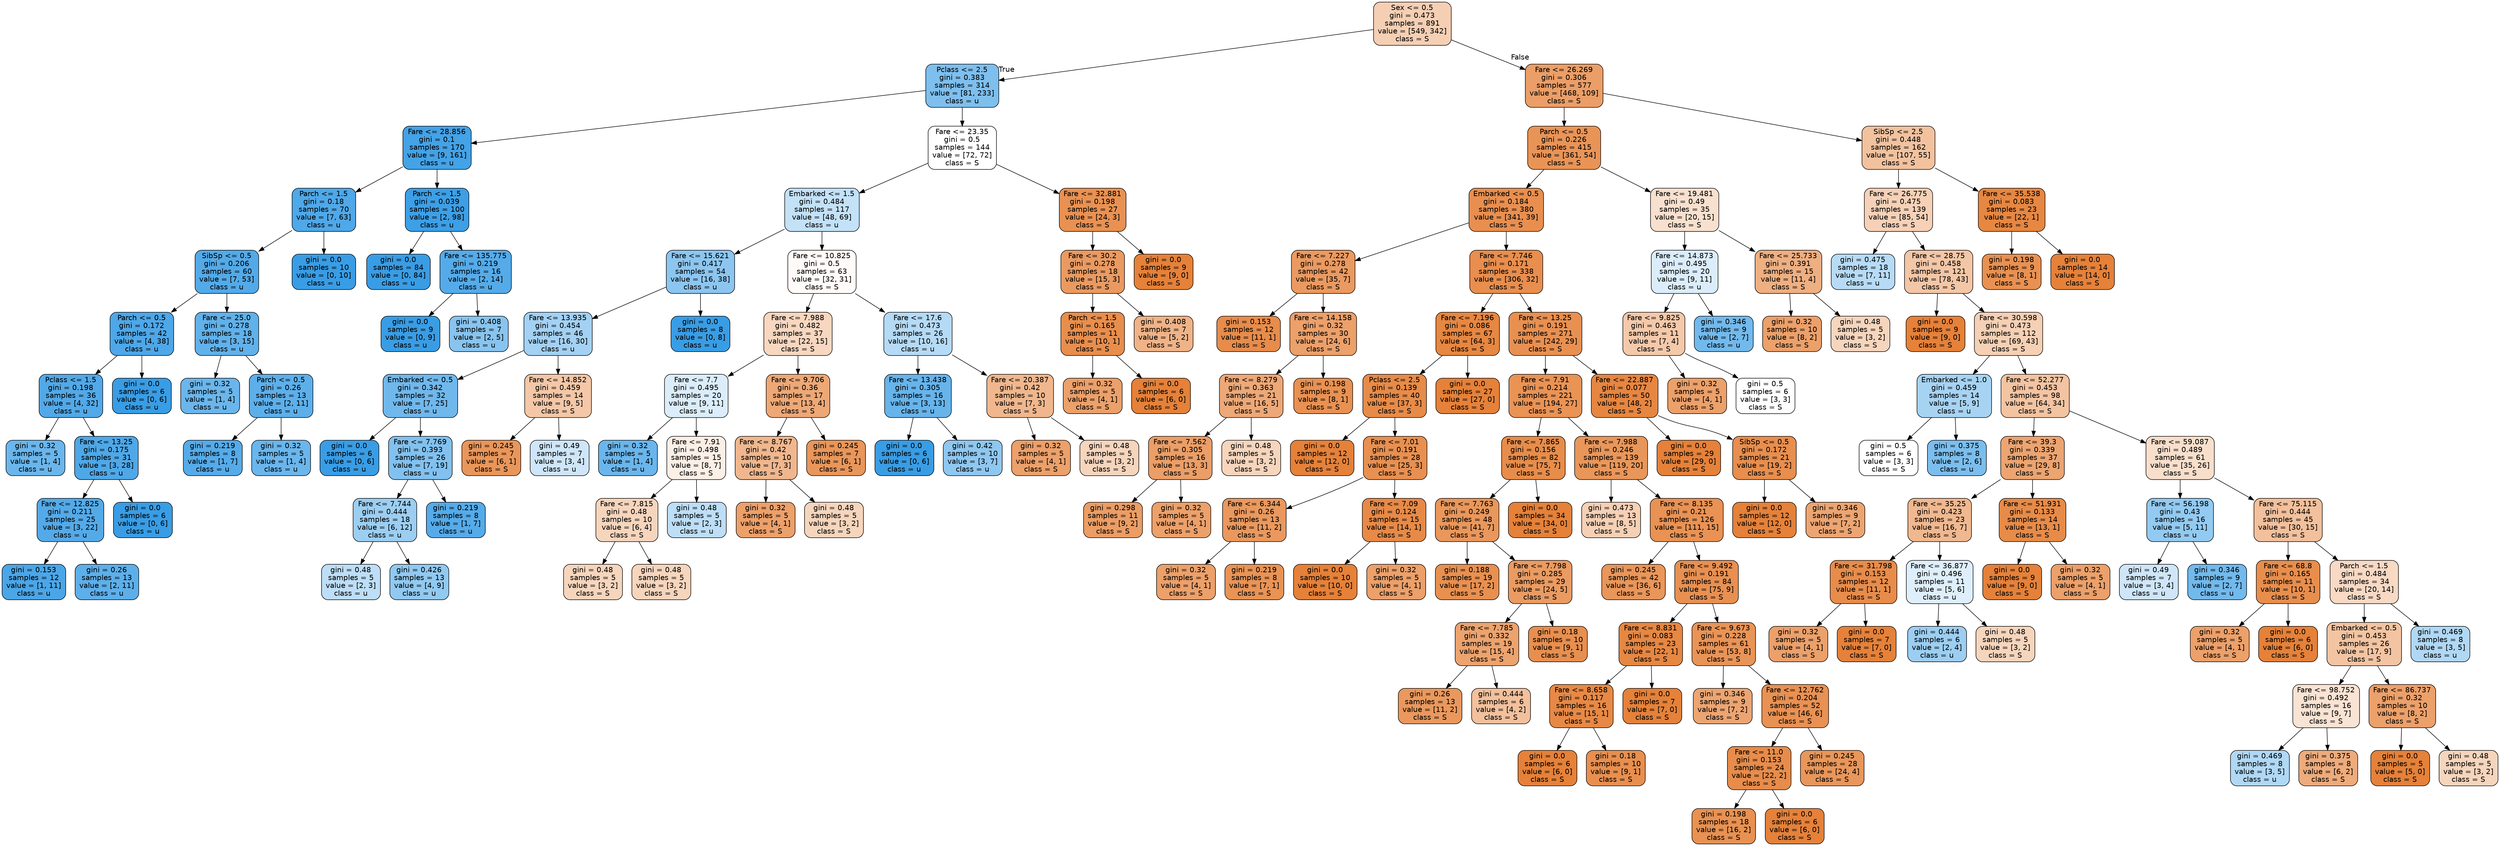 digraph Tree {
node [shape=box, style="filled, rounded", color="black", fontname=helvetica] ;
edge [fontname=helvetica] ;
0 [label="Sex <= 0.5\ngini = 0.473\nsamples = 891\nvalue = [549, 342]\nclass = S", fillcolor="#f5cfb4"] ;
1 [label="Pclass <= 2.5\ngini = 0.383\nsamples = 314\nvalue = [81, 233]\nclass = u", fillcolor="#7ebfee"] ;
0 -> 1 [labeldistance=2.5, labelangle=45, headlabel="True"] ;
2 [label="Fare <= 28.856\ngini = 0.1\nsamples = 170\nvalue = [9, 161]\nclass = u", fillcolor="#44a2e6"] ;
1 -> 2 ;
3 [label="Parch <= 1.5\ngini = 0.18\nsamples = 70\nvalue = [7, 63]\nclass = u", fillcolor="#4fa8e8"] ;
2 -> 3 ;
4 [label="SibSp <= 0.5\ngini = 0.206\nsamples = 60\nvalue = [7, 53]\nclass = u", fillcolor="#53aae8"] ;
3 -> 4 ;
5 [label="Parch <= 0.5\ngini = 0.172\nsamples = 42\nvalue = [4, 38]\nclass = u", fillcolor="#4ea7e8"] ;
4 -> 5 ;
6 [label="Pclass <= 1.5\ngini = 0.198\nsamples = 36\nvalue = [4, 32]\nclass = u", fillcolor="#52a9e8"] ;
5 -> 6 ;
7 [label="gini = 0.32\nsamples = 5\nvalue = [1, 4]\nclass = u", fillcolor="#6ab6ec"] ;
6 -> 7 ;
8 [label="Fare <= 13.25\ngini = 0.175\nsamples = 31\nvalue = [3, 28]\nclass = u", fillcolor="#4ea8e8"] ;
6 -> 8 ;
9 [label="Fare <= 12.825\ngini = 0.211\nsamples = 25\nvalue = [3, 22]\nclass = u", fillcolor="#54aae9"] ;
8 -> 9 ;
10 [label="gini = 0.153\nsamples = 12\nvalue = [1, 11]\nclass = u", fillcolor="#4ba6e7"] ;
9 -> 10 ;
11 [label="gini = 0.26\nsamples = 13\nvalue = [2, 11]\nclass = u", fillcolor="#5dafea"] ;
9 -> 11 ;
12 [label="gini = 0.0\nsamples = 6\nvalue = [0, 6]\nclass = u", fillcolor="#399de5"] ;
8 -> 12 ;
13 [label="gini = 0.0\nsamples = 6\nvalue = [0, 6]\nclass = u", fillcolor="#399de5"] ;
5 -> 13 ;
14 [label="Fare <= 25.0\ngini = 0.278\nsamples = 18\nvalue = [3, 15]\nclass = u", fillcolor="#61b1ea"] ;
4 -> 14 ;
15 [label="gini = 0.32\nsamples = 5\nvalue = [1, 4]\nclass = u", fillcolor="#6ab6ec"] ;
14 -> 15 ;
16 [label="Parch <= 0.5\ngini = 0.26\nsamples = 13\nvalue = [2, 11]\nclass = u", fillcolor="#5dafea"] ;
14 -> 16 ;
17 [label="gini = 0.219\nsamples = 8\nvalue = [1, 7]\nclass = u", fillcolor="#55abe9"] ;
16 -> 17 ;
18 [label="gini = 0.32\nsamples = 5\nvalue = [1, 4]\nclass = u", fillcolor="#6ab6ec"] ;
16 -> 18 ;
19 [label="gini = 0.0\nsamples = 10\nvalue = [0, 10]\nclass = u", fillcolor="#399de5"] ;
3 -> 19 ;
20 [label="Parch <= 1.5\ngini = 0.039\nsamples = 100\nvalue = [2, 98]\nclass = u", fillcolor="#3d9fe6"] ;
2 -> 20 ;
21 [label="gini = 0.0\nsamples = 84\nvalue = [0, 84]\nclass = u", fillcolor="#399de5"] ;
20 -> 21 ;
22 [label="Fare <= 135.775\ngini = 0.219\nsamples = 16\nvalue = [2, 14]\nclass = u", fillcolor="#55abe9"] ;
20 -> 22 ;
23 [label="gini = 0.0\nsamples = 9\nvalue = [0, 9]\nclass = u", fillcolor="#399de5"] ;
22 -> 23 ;
24 [label="gini = 0.408\nsamples = 7\nvalue = [2, 5]\nclass = u", fillcolor="#88c4ef"] ;
22 -> 24 ;
25 [label="Fare <= 23.35\ngini = 0.5\nsamples = 144\nvalue = [72, 72]\nclass = S", fillcolor="#ffffff"] ;
1 -> 25 ;
26 [label="Embarked <= 1.5\ngini = 0.484\nsamples = 117\nvalue = [48, 69]\nclass = u", fillcolor="#c3e1f7"] ;
25 -> 26 ;
27 [label="Fare <= 15.621\ngini = 0.417\nsamples = 54\nvalue = [16, 38]\nclass = u", fillcolor="#8cc6f0"] ;
26 -> 27 ;
28 [label="Fare <= 13.935\ngini = 0.454\nsamples = 46\nvalue = [16, 30]\nclass = u", fillcolor="#a3d1f3"] ;
27 -> 28 ;
29 [label="Embarked <= 0.5\ngini = 0.342\nsamples = 32\nvalue = [7, 25]\nclass = u", fillcolor="#70b8ec"] ;
28 -> 29 ;
30 [label="gini = 0.0\nsamples = 6\nvalue = [0, 6]\nclass = u", fillcolor="#399de5"] ;
29 -> 30 ;
31 [label="Fare <= 7.769\ngini = 0.393\nsamples = 26\nvalue = [7, 19]\nclass = u", fillcolor="#82c1ef"] ;
29 -> 31 ;
32 [label="Fare <= 7.744\ngini = 0.444\nsamples = 18\nvalue = [6, 12]\nclass = u", fillcolor="#9ccef2"] ;
31 -> 32 ;
33 [label="gini = 0.48\nsamples = 5\nvalue = [2, 3]\nclass = u", fillcolor="#bddef6"] ;
32 -> 33 ;
34 [label="gini = 0.426\nsamples = 13\nvalue = [4, 9]\nclass = u", fillcolor="#91c9f1"] ;
32 -> 34 ;
35 [label="gini = 0.219\nsamples = 8\nvalue = [1, 7]\nclass = u", fillcolor="#55abe9"] ;
31 -> 35 ;
36 [label="Fare <= 14.852\ngini = 0.459\nsamples = 14\nvalue = [9, 5]\nclass = S", fillcolor="#f3c7a7"] ;
28 -> 36 ;
37 [label="gini = 0.245\nsamples = 7\nvalue = [6, 1]\nclass = S", fillcolor="#e9965a"] ;
36 -> 37 ;
38 [label="gini = 0.49\nsamples = 7\nvalue = [3, 4]\nclass = u", fillcolor="#cee6f8"] ;
36 -> 38 ;
39 [label="gini = 0.0\nsamples = 8\nvalue = [0, 8]\nclass = u", fillcolor="#399de5"] ;
27 -> 39 ;
40 [label="Fare <= 10.825\ngini = 0.5\nsamples = 63\nvalue = [32, 31]\nclass = S", fillcolor="#fefbf9"] ;
26 -> 40 ;
41 [label="Fare <= 7.988\ngini = 0.482\nsamples = 37\nvalue = [22, 15]\nclass = S", fillcolor="#f7d7c0"] ;
40 -> 41 ;
42 [label="Fare <= 7.7\ngini = 0.495\nsamples = 20\nvalue = [9, 11]\nclass = u", fillcolor="#dbedfa"] ;
41 -> 42 ;
43 [label="gini = 0.32\nsamples = 5\nvalue = [1, 4]\nclass = u", fillcolor="#6ab6ec"] ;
42 -> 43 ;
44 [label="Fare <= 7.91\ngini = 0.498\nsamples = 15\nvalue = [8, 7]\nclass = S", fillcolor="#fcefe6"] ;
42 -> 44 ;
45 [label="Fare <= 7.815\ngini = 0.48\nsamples = 10\nvalue = [6, 4]\nclass = S", fillcolor="#f6d5bd"] ;
44 -> 45 ;
46 [label="gini = 0.48\nsamples = 5\nvalue = [3, 2]\nclass = S", fillcolor="#f6d5bd"] ;
45 -> 46 ;
47 [label="gini = 0.48\nsamples = 5\nvalue = [3, 2]\nclass = S", fillcolor="#f6d5bd"] ;
45 -> 47 ;
48 [label="gini = 0.48\nsamples = 5\nvalue = [2, 3]\nclass = u", fillcolor="#bddef6"] ;
44 -> 48 ;
49 [label="Fare <= 9.706\ngini = 0.36\nsamples = 17\nvalue = [13, 4]\nclass = S", fillcolor="#eda876"] ;
41 -> 49 ;
50 [label="Fare <= 8.767\ngini = 0.42\nsamples = 10\nvalue = [7, 3]\nclass = S", fillcolor="#f0b78e"] ;
49 -> 50 ;
51 [label="gini = 0.32\nsamples = 5\nvalue = [4, 1]\nclass = S", fillcolor="#eca06a"] ;
50 -> 51 ;
52 [label="gini = 0.48\nsamples = 5\nvalue = [3, 2]\nclass = S", fillcolor="#f6d5bd"] ;
50 -> 52 ;
53 [label="gini = 0.245\nsamples = 7\nvalue = [6, 1]\nclass = S", fillcolor="#e9965a"] ;
49 -> 53 ;
54 [label="Fare <= 17.6\ngini = 0.473\nsamples = 26\nvalue = [10, 16]\nclass = u", fillcolor="#b5daf5"] ;
40 -> 54 ;
55 [label="Fare <= 13.438\ngini = 0.305\nsamples = 16\nvalue = [3, 13]\nclass = u", fillcolor="#67b4eb"] ;
54 -> 55 ;
56 [label="gini = 0.0\nsamples = 6\nvalue = [0, 6]\nclass = u", fillcolor="#399de5"] ;
55 -> 56 ;
57 [label="gini = 0.42\nsamples = 10\nvalue = [3, 7]\nclass = u", fillcolor="#8ec7f0"] ;
55 -> 57 ;
58 [label="Fare <= 20.387\ngini = 0.42\nsamples = 10\nvalue = [7, 3]\nclass = S", fillcolor="#f0b78e"] ;
54 -> 58 ;
59 [label="gini = 0.32\nsamples = 5\nvalue = [4, 1]\nclass = S", fillcolor="#eca06a"] ;
58 -> 59 ;
60 [label="gini = 0.48\nsamples = 5\nvalue = [3, 2]\nclass = S", fillcolor="#f6d5bd"] ;
58 -> 60 ;
61 [label="Fare <= 32.881\ngini = 0.198\nsamples = 27\nvalue = [24, 3]\nclass = S", fillcolor="#e89152"] ;
25 -> 61 ;
62 [label="Fare <= 30.2\ngini = 0.278\nsamples = 18\nvalue = [15, 3]\nclass = S", fillcolor="#ea9a61"] ;
61 -> 62 ;
63 [label="Parch <= 1.5\ngini = 0.165\nsamples = 11\nvalue = [10, 1]\nclass = S", fillcolor="#e88e4d"] ;
62 -> 63 ;
64 [label="gini = 0.32\nsamples = 5\nvalue = [4, 1]\nclass = S", fillcolor="#eca06a"] ;
63 -> 64 ;
65 [label="gini = 0.0\nsamples = 6\nvalue = [6, 0]\nclass = S", fillcolor="#e58139"] ;
63 -> 65 ;
66 [label="gini = 0.408\nsamples = 7\nvalue = [5, 2]\nclass = S", fillcolor="#efb388"] ;
62 -> 66 ;
67 [label="gini = 0.0\nsamples = 9\nvalue = [9, 0]\nclass = S", fillcolor="#e58139"] ;
61 -> 67 ;
68 [label="Fare <= 26.269\ngini = 0.306\nsamples = 577\nvalue = [468, 109]\nclass = S", fillcolor="#eb9e67"] ;
0 -> 68 [labeldistance=2.5, labelangle=-45, headlabel="False"] ;
69 [label="Parch <= 0.5\ngini = 0.226\nsamples = 415\nvalue = [361, 54]\nclass = S", fillcolor="#e99457"] ;
68 -> 69 ;
70 [label="Embarked <= 0.5\ngini = 0.184\nsamples = 380\nvalue = [341, 39]\nclass = S", fillcolor="#e88f50"] ;
69 -> 70 ;
71 [label="Fare <= 7.227\ngini = 0.278\nsamples = 42\nvalue = [35, 7]\nclass = S", fillcolor="#ea9a61"] ;
70 -> 71 ;
72 [label="gini = 0.153\nsamples = 12\nvalue = [11, 1]\nclass = S", fillcolor="#e78c4b"] ;
71 -> 72 ;
73 [label="Fare <= 14.158\ngini = 0.32\nsamples = 30\nvalue = [24, 6]\nclass = S", fillcolor="#eca06a"] ;
71 -> 73 ;
74 [label="Fare <= 8.279\ngini = 0.363\nsamples = 21\nvalue = [16, 5]\nclass = S", fillcolor="#eda877"] ;
73 -> 74 ;
75 [label="Fare <= 7.562\ngini = 0.305\nsamples = 16\nvalue = [13, 3]\nclass = S", fillcolor="#eb9e67"] ;
74 -> 75 ;
76 [label="gini = 0.298\nsamples = 11\nvalue = [9, 2]\nclass = S", fillcolor="#eb9d65"] ;
75 -> 76 ;
77 [label="gini = 0.32\nsamples = 5\nvalue = [4, 1]\nclass = S", fillcolor="#eca06a"] ;
75 -> 77 ;
78 [label="gini = 0.48\nsamples = 5\nvalue = [3, 2]\nclass = S", fillcolor="#f6d5bd"] ;
74 -> 78 ;
79 [label="gini = 0.198\nsamples = 9\nvalue = [8, 1]\nclass = S", fillcolor="#e89152"] ;
73 -> 79 ;
80 [label="Fare <= 7.746\ngini = 0.171\nsamples = 338\nvalue = [306, 32]\nclass = S", fillcolor="#e88e4e"] ;
70 -> 80 ;
81 [label="Fare <= 7.196\ngini = 0.086\nsamples = 67\nvalue = [64, 3]\nclass = S", fillcolor="#e68742"] ;
80 -> 81 ;
82 [label="Pclass <= 2.5\ngini = 0.139\nsamples = 40\nvalue = [37, 3]\nclass = S", fillcolor="#e78b49"] ;
81 -> 82 ;
83 [label="gini = 0.0\nsamples = 12\nvalue = [12, 0]\nclass = S", fillcolor="#e58139"] ;
82 -> 83 ;
84 [label="Fare <= 7.01\ngini = 0.191\nsamples = 28\nvalue = [25, 3]\nclass = S", fillcolor="#e89051"] ;
82 -> 84 ;
85 [label="Fare <= 6.344\ngini = 0.26\nsamples = 13\nvalue = [11, 2]\nclass = S", fillcolor="#ea985d"] ;
84 -> 85 ;
86 [label="gini = 0.32\nsamples = 5\nvalue = [4, 1]\nclass = S", fillcolor="#eca06a"] ;
85 -> 86 ;
87 [label="gini = 0.219\nsamples = 8\nvalue = [7, 1]\nclass = S", fillcolor="#e99355"] ;
85 -> 87 ;
88 [label="Fare <= 7.09\ngini = 0.124\nsamples = 15\nvalue = [14, 1]\nclass = S", fillcolor="#e78a47"] ;
84 -> 88 ;
89 [label="gini = 0.0\nsamples = 10\nvalue = [10, 0]\nclass = S", fillcolor="#e58139"] ;
88 -> 89 ;
90 [label="gini = 0.32\nsamples = 5\nvalue = [4, 1]\nclass = S", fillcolor="#eca06a"] ;
88 -> 90 ;
91 [label="gini = 0.0\nsamples = 27\nvalue = [27, 0]\nclass = S", fillcolor="#e58139"] ;
81 -> 91 ;
92 [label="Fare <= 13.25\ngini = 0.191\nsamples = 271\nvalue = [242, 29]\nclass = S", fillcolor="#e89051"] ;
80 -> 92 ;
93 [label="Fare <= 7.91\ngini = 0.214\nsamples = 221\nvalue = [194, 27]\nclass = S", fillcolor="#e99355"] ;
92 -> 93 ;
94 [label="Fare <= 7.865\ngini = 0.156\nsamples = 82\nvalue = [75, 7]\nclass = S", fillcolor="#e78d4b"] ;
93 -> 94 ;
95 [label="Fare <= 7.763\ngini = 0.249\nsamples = 48\nvalue = [41, 7]\nclass = S", fillcolor="#e9975b"] ;
94 -> 95 ;
96 [label="gini = 0.188\nsamples = 19\nvalue = [17, 2]\nclass = S", fillcolor="#e89050"] ;
95 -> 96 ;
97 [label="Fare <= 7.798\ngini = 0.285\nsamples = 29\nvalue = [24, 5]\nclass = S", fillcolor="#ea9b62"] ;
95 -> 97 ;
98 [label="Fare <= 7.785\ngini = 0.332\nsamples = 19\nvalue = [15, 4]\nclass = S", fillcolor="#eca36e"] ;
97 -> 98 ;
99 [label="gini = 0.26\nsamples = 13\nvalue = [11, 2]\nclass = S", fillcolor="#ea985d"] ;
98 -> 99 ;
100 [label="gini = 0.444\nsamples = 6\nvalue = [4, 2]\nclass = S", fillcolor="#f2c09c"] ;
98 -> 100 ;
101 [label="gini = 0.18\nsamples = 10\nvalue = [9, 1]\nclass = S", fillcolor="#e88f4f"] ;
97 -> 101 ;
102 [label="gini = 0.0\nsamples = 34\nvalue = [34, 0]\nclass = S", fillcolor="#e58139"] ;
94 -> 102 ;
103 [label="Fare <= 7.988\ngini = 0.246\nsamples = 139\nvalue = [119, 20]\nclass = S", fillcolor="#e9965a"] ;
93 -> 103 ;
104 [label="gini = 0.473\nsamples = 13\nvalue = [8, 5]\nclass = S", fillcolor="#f5d0b5"] ;
103 -> 104 ;
105 [label="Fare <= 8.135\ngini = 0.21\nsamples = 126\nvalue = [111, 15]\nclass = S", fillcolor="#e99254"] ;
103 -> 105 ;
106 [label="gini = 0.245\nsamples = 42\nvalue = [36, 6]\nclass = S", fillcolor="#e9965a"] ;
105 -> 106 ;
107 [label="Fare <= 9.492\ngini = 0.191\nsamples = 84\nvalue = [75, 9]\nclass = S", fillcolor="#e89051"] ;
105 -> 107 ;
108 [label="Fare <= 8.831\ngini = 0.083\nsamples = 23\nvalue = [22, 1]\nclass = S", fillcolor="#e68742"] ;
107 -> 108 ;
109 [label="Fare <= 8.658\ngini = 0.117\nsamples = 16\nvalue = [15, 1]\nclass = S", fillcolor="#e78946"] ;
108 -> 109 ;
110 [label="gini = 0.0\nsamples = 6\nvalue = [6, 0]\nclass = S", fillcolor="#e58139"] ;
109 -> 110 ;
111 [label="gini = 0.18\nsamples = 10\nvalue = [9, 1]\nclass = S", fillcolor="#e88f4f"] ;
109 -> 111 ;
112 [label="gini = 0.0\nsamples = 7\nvalue = [7, 0]\nclass = S", fillcolor="#e58139"] ;
108 -> 112 ;
113 [label="Fare <= 9.673\ngini = 0.228\nsamples = 61\nvalue = [53, 8]\nclass = S", fillcolor="#e99457"] ;
107 -> 113 ;
114 [label="gini = 0.346\nsamples = 9\nvalue = [7, 2]\nclass = S", fillcolor="#eca572"] ;
113 -> 114 ;
115 [label="Fare <= 12.762\ngini = 0.204\nsamples = 52\nvalue = [46, 6]\nclass = S", fillcolor="#e89153"] ;
113 -> 115 ;
116 [label="Fare <= 11.0\ngini = 0.153\nsamples = 24\nvalue = [22, 2]\nclass = S", fillcolor="#e78c4b"] ;
115 -> 116 ;
117 [label="gini = 0.198\nsamples = 18\nvalue = [16, 2]\nclass = S", fillcolor="#e89152"] ;
116 -> 117 ;
118 [label="gini = 0.0\nsamples = 6\nvalue = [6, 0]\nclass = S", fillcolor="#e58139"] ;
116 -> 118 ;
119 [label="gini = 0.245\nsamples = 28\nvalue = [24, 4]\nclass = S", fillcolor="#e9965a"] ;
115 -> 119 ;
120 [label="Fare <= 22.887\ngini = 0.077\nsamples = 50\nvalue = [48, 2]\nclass = S", fillcolor="#e68641"] ;
92 -> 120 ;
121 [label="gini = 0.0\nsamples = 29\nvalue = [29, 0]\nclass = S", fillcolor="#e58139"] ;
120 -> 121 ;
122 [label="SibSp <= 0.5\ngini = 0.172\nsamples = 21\nvalue = [19, 2]\nclass = S", fillcolor="#e88e4e"] ;
120 -> 122 ;
123 [label="gini = 0.0\nsamples = 12\nvalue = [12, 0]\nclass = S", fillcolor="#e58139"] ;
122 -> 123 ;
124 [label="gini = 0.346\nsamples = 9\nvalue = [7, 2]\nclass = S", fillcolor="#eca572"] ;
122 -> 124 ;
125 [label="Fare <= 19.481\ngini = 0.49\nsamples = 35\nvalue = [20, 15]\nclass = S", fillcolor="#f8e0ce"] ;
69 -> 125 ;
126 [label="Fare <= 14.873\ngini = 0.495\nsamples = 20\nvalue = [9, 11]\nclass = u", fillcolor="#dbedfa"] ;
125 -> 126 ;
127 [label="Fare <= 9.825\ngini = 0.463\nsamples = 11\nvalue = [7, 4]\nclass = S", fillcolor="#f4c9aa"] ;
126 -> 127 ;
128 [label="gini = 0.32\nsamples = 5\nvalue = [4, 1]\nclass = S", fillcolor="#eca06a"] ;
127 -> 128 ;
129 [label="gini = 0.5\nsamples = 6\nvalue = [3, 3]\nclass = S", fillcolor="#ffffff"] ;
127 -> 129 ;
130 [label="gini = 0.346\nsamples = 9\nvalue = [2, 7]\nclass = u", fillcolor="#72b9ec"] ;
126 -> 130 ;
131 [label="Fare <= 25.733\ngini = 0.391\nsamples = 15\nvalue = [11, 4]\nclass = S", fillcolor="#eeaf81"] ;
125 -> 131 ;
132 [label="gini = 0.32\nsamples = 10\nvalue = [8, 2]\nclass = S", fillcolor="#eca06a"] ;
131 -> 132 ;
133 [label="gini = 0.48\nsamples = 5\nvalue = [3, 2]\nclass = S", fillcolor="#f6d5bd"] ;
131 -> 133 ;
134 [label="SibSp <= 2.5\ngini = 0.448\nsamples = 162\nvalue = [107, 55]\nclass = S", fillcolor="#f2c29f"] ;
68 -> 134 ;
135 [label="Fare <= 26.775\ngini = 0.475\nsamples = 139\nvalue = [85, 54]\nclass = S", fillcolor="#f6d1b7"] ;
134 -> 135 ;
136 [label="gini = 0.475\nsamples = 18\nvalue = [7, 11]\nclass = u", fillcolor="#b7dbf6"] ;
135 -> 136 ;
137 [label="Fare <= 28.75\ngini = 0.458\nsamples = 121\nvalue = [78, 43]\nclass = S", fillcolor="#f3c6a6"] ;
135 -> 137 ;
138 [label="gini = 0.0\nsamples = 9\nvalue = [9, 0]\nclass = S", fillcolor="#e58139"] ;
137 -> 138 ;
139 [label="Fare <= 30.598\ngini = 0.473\nsamples = 112\nvalue = [69, 43]\nclass = S", fillcolor="#f5d0b4"] ;
137 -> 139 ;
140 [label="Embarked <= 1.0\ngini = 0.459\nsamples = 14\nvalue = [5, 9]\nclass = u", fillcolor="#a7d3f3"] ;
139 -> 140 ;
141 [label="gini = 0.5\nsamples = 6\nvalue = [3, 3]\nclass = S", fillcolor="#ffffff"] ;
140 -> 141 ;
142 [label="gini = 0.375\nsamples = 8\nvalue = [2, 6]\nclass = u", fillcolor="#7bbeee"] ;
140 -> 142 ;
143 [label="Fare <= 52.277\ngini = 0.453\nsamples = 98\nvalue = [64, 34]\nclass = S", fillcolor="#f3c4a2"] ;
139 -> 143 ;
144 [label="Fare <= 39.3\ngini = 0.339\nsamples = 37\nvalue = [29, 8]\nclass = S", fillcolor="#eca470"] ;
143 -> 144 ;
145 [label="Fare <= 35.25\ngini = 0.423\nsamples = 23\nvalue = [16, 7]\nclass = S", fillcolor="#f0b890"] ;
144 -> 145 ;
146 [label="Fare <= 31.798\ngini = 0.153\nsamples = 12\nvalue = [11, 1]\nclass = S", fillcolor="#e78c4b"] ;
145 -> 146 ;
147 [label="gini = 0.32\nsamples = 5\nvalue = [4, 1]\nclass = S", fillcolor="#eca06a"] ;
146 -> 147 ;
148 [label="gini = 0.0\nsamples = 7\nvalue = [7, 0]\nclass = S", fillcolor="#e58139"] ;
146 -> 148 ;
149 [label="Fare <= 36.877\ngini = 0.496\nsamples = 11\nvalue = [5, 6]\nclass = u", fillcolor="#deeffb"] ;
145 -> 149 ;
150 [label="gini = 0.444\nsamples = 6\nvalue = [2, 4]\nclass = u", fillcolor="#9ccef2"] ;
149 -> 150 ;
151 [label="gini = 0.48\nsamples = 5\nvalue = [3, 2]\nclass = S", fillcolor="#f6d5bd"] ;
149 -> 151 ;
152 [label="Fare <= 51.931\ngini = 0.133\nsamples = 14\nvalue = [13, 1]\nclass = S", fillcolor="#e78b48"] ;
144 -> 152 ;
153 [label="gini = 0.0\nsamples = 9\nvalue = [9, 0]\nclass = S", fillcolor="#e58139"] ;
152 -> 153 ;
154 [label="gini = 0.32\nsamples = 5\nvalue = [4, 1]\nclass = S", fillcolor="#eca06a"] ;
152 -> 154 ;
155 [label="Fare <= 59.087\ngini = 0.489\nsamples = 61\nvalue = [35, 26]\nclass = S", fillcolor="#f8dfcc"] ;
143 -> 155 ;
156 [label="Fare <= 56.198\ngini = 0.43\nsamples = 16\nvalue = [5, 11]\nclass = u", fillcolor="#93caf1"] ;
155 -> 156 ;
157 [label="gini = 0.49\nsamples = 7\nvalue = [3, 4]\nclass = u", fillcolor="#cee6f8"] ;
156 -> 157 ;
158 [label="gini = 0.346\nsamples = 9\nvalue = [2, 7]\nclass = u", fillcolor="#72b9ec"] ;
156 -> 158 ;
159 [label="Fare <= 75.115\ngini = 0.444\nsamples = 45\nvalue = [30, 15]\nclass = S", fillcolor="#f2c09c"] ;
155 -> 159 ;
160 [label="Fare <= 68.8\ngini = 0.165\nsamples = 11\nvalue = [10, 1]\nclass = S", fillcolor="#e88e4d"] ;
159 -> 160 ;
161 [label="gini = 0.32\nsamples = 5\nvalue = [4, 1]\nclass = S", fillcolor="#eca06a"] ;
160 -> 161 ;
162 [label="gini = 0.0\nsamples = 6\nvalue = [6, 0]\nclass = S", fillcolor="#e58139"] ;
160 -> 162 ;
163 [label="Parch <= 1.5\ngini = 0.484\nsamples = 34\nvalue = [20, 14]\nclass = S", fillcolor="#f7d9c4"] ;
159 -> 163 ;
164 [label="Embarked <= 0.5\ngini = 0.453\nsamples = 26\nvalue = [17, 9]\nclass = S", fillcolor="#f3c4a2"] ;
163 -> 164 ;
165 [label="Fare <= 98.752\ngini = 0.492\nsamples = 16\nvalue = [9, 7]\nclass = S", fillcolor="#f9e3d3"] ;
164 -> 165 ;
166 [label="gini = 0.469\nsamples = 8\nvalue = [3, 5]\nclass = u", fillcolor="#b0d8f5"] ;
165 -> 166 ;
167 [label="gini = 0.375\nsamples = 8\nvalue = [6, 2]\nclass = S", fillcolor="#eeab7b"] ;
165 -> 167 ;
168 [label="Fare <= 86.737\ngini = 0.32\nsamples = 10\nvalue = [8, 2]\nclass = S", fillcolor="#eca06a"] ;
164 -> 168 ;
169 [label="gini = 0.0\nsamples = 5\nvalue = [5, 0]\nclass = S", fillcolor="#e58139"] ;
168 -> 169 ;
170 [label="gini = 0.48\nsamples = 5\nvalue = [3, 2]\nclass = S", fillcolor="#f6d5bd"] ;
168 -> 170 ;
171 [label="gini = 0.469\nsamples = 8\nvalue = [3, 5]\nclass = u", fillcolor="#b0d8f5"] ;
163 -> 171 ;
172 [label="Fare <= 35.538\ngini = 0.083\nsamples = 23\nvalue = [22, 1]\nclass = S", fillcolor="#e68742"] ;
134 -> 172 ;
173 [label="gini = 0.198\nsamples = 9\nvalue = [8, 1]\nclass = S", fillcolor="#e89152"] ;
172 -> 173 ;
174 [label="gini = 0.0\nsamples = 14\nvalue = [14, 0]\nclass = S", fillcolor="#e58139"] ;
172 -> 174 ;
}